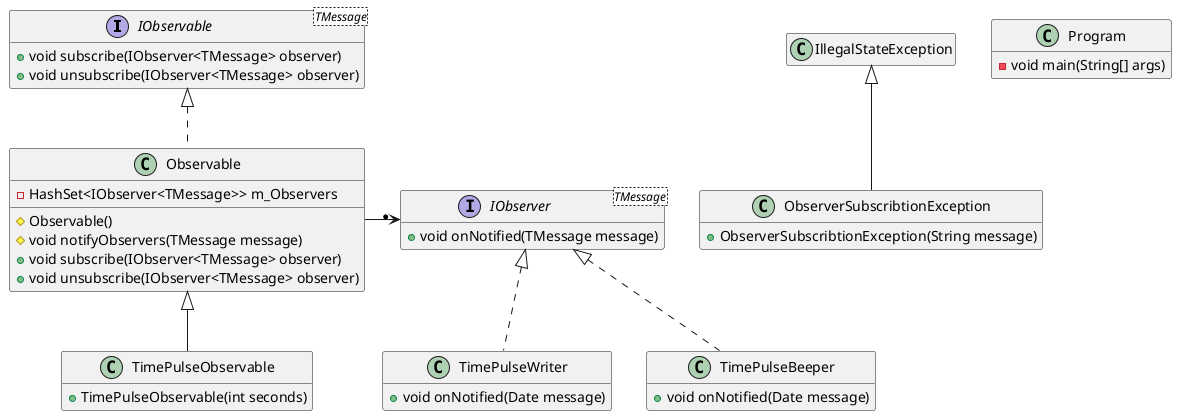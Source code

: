 @startuml

	interface IObservable as "IObservable<TMessage>"
	IObservable : + void subscribe(IObserver<TMessage> observer)
	IObservable : + void unsubscribe(IObserver<TMessage> observer)
	hide IObservable field
	
	class Observable implements IObservable
	Observable : - HashSet<IObserver<TMessage>> m_Observers
	Observable : # Observable()
	Observable : # void notifyObservers(TMessage message)
	Observable : + void subscribe(IObserver<TMessage> observer)
	Observable : + void unsubscribe(IObserver<TMessage> observer)
	
	interface IObserver as "IObserver<TMessage>"
	IObserver : + void onNotified(TMessage message) 
	hide IObserver field
	
	class TimePulseWriter implements IObserver
	TimePulseWriter : + void onNotified(Date message)
	hide TimePulseWriter field
	
	class TimePulseBeeper implements IObserver
	TimePulseBeeper : + void onNotified(Date message)
	hide TimePulseBeeper field
	
	class TimePulseObservable extends Observable
	TimePulseObservable : + TimePulseObservable(int seconds)
	hide TimePulseObservable field
	
	Observable -> "* "IObserver
	
	class ObserverSubscribtionException extends IllegalStateException
	ObserverSubscribtionException : + ObserverSubscribtionException(String message)
	hide ObserverSubscribtionException fields
	hide IllegalStateException member
	
	class Program 
	Program : -void main(String[] args)
	hide Program field
@enduml